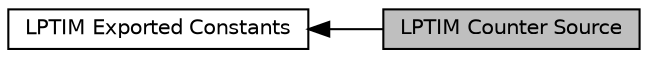 digraph "LPTIM Counter Source"
{
  edge [fontname="Helvetica",fontsize="10",labelfontname="Helvetica",labelfontsize="10"];
  node [fontname="Helvetica",fontsize="10",shape=record];
  rankdir=LR;
  Node0 [label="LPTIM Counter Source",height=0.2,width=0.4,color="black", fillcolor="grey75", style="filled", fontcolor="black"];
  Node1 [label="LPTIM Exported Constants",height=0.2,width=0.4,color="black", fillcolor="white", style="filled",URL="$group___l_p_t_i_m___exported___constants.html"];
  Node1->Node0 [shape=plaintext, dir="back", style="solid"];
}
